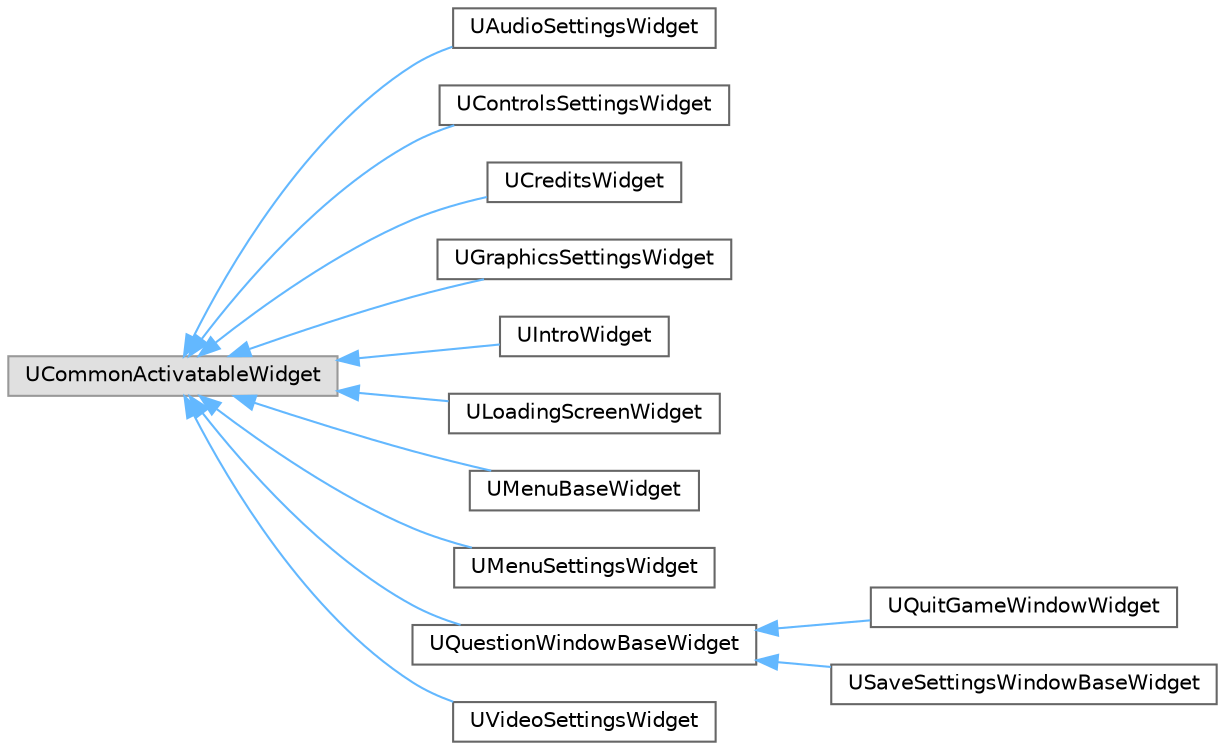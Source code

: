 digraph "Graphical Class Hierarchy"
{
 // LATEX_PDF_SIZE
  bgcolor="transparent";
  edge [fontname=Helvetica,fontsize=10,labelfontname=Helvetica,labelfontsize=10];
  node [fontname=Helvetica,fontsize=10,shape=box,height=0.2,width=0.4];
  rankdir="LR";
  Node0 [label="UCommonActivatableWidget",height=0.2,width=0.4,color="grey60", fillcolor="#E0E0E0", style="filled",tooltip=" "];
  Node0 -> Node1 [dir="back",color="steelblue1",style="solid"];
  Node1 [label="UAudioSettingsWidget",height=0.2,width=0.4,color="grey40", fillcolor="white", style="filled",URL="$class_u_audio_settings_widget.html",tooltip="Audio setting param widget."];
  Node0 -> Node2 [dir="back",color="steelblue1",style="solid"];
  Node2 [label="UControlsSettingsWidget",height=0.2,width=0.4,color="grey40", fillcolor="white", style="filled",URL="$class_u_controls_settings_widget.html",tooltip="Input setting param widget."];
  Node0 -> Node3 [dir="back",color="steelblue1",style="solid"];
  Node3 [label="UCreditsWidget",height=0.2,width=0.4,color="grey40", fillcolor="white", style="filled",URL="$class_u_credits_widget.html",tooltip="Credits widget."];
  Node0 -> Node4 [dir="back",color="steelblue1",style="solid"];
  Node4 [label="UGraphicsSettingsWidget",height=0.2,width=0.4,color="grey40", fillcolor="white", style="filled",URL="$class_u_graphics_settings_widget.html",tooltip="Game graphics settings widget."];
  Node0 -> Node5 [dir="back",color="steelblue1",style="solid"];
  Node5 [label="UIntroWidget",height=0.2,width=0.4,color="grey40", fillcolor="white", style="filled",URL="$class_u_intro_widget.html",tooltip="Intro screen widget."];
  Node0 -> Node6 [dir="back",color="steelblue1",style="solid"];
  Node6 [label="ULoadingScreenWidget",height=0.2,width=0.4,color="grey40", fillcolor="white", style="filled",URL="$class_u_loading_screen_widget.html",tooltip="Loading screen widget."];
  Node0 -> Node7 [dir="back",color="steelblue1",style="solid"];
  Node7 [label="UMenuBaseWidget",height=0.2,width=0.4,color="grey40", fillcolor="white", style="filled",URL="$class_u_menu_base_widget.html",tooltip="Menu widget."];
  Node0 -> Node8 [dir="back",color="steelblue1",style="solid"];
  Node8 [label="UMenuSettingsWidget",height=0.2,width=0.4,color="grey40", fillcolor="white", style="filled",URL="$class_u_menu_settings_widget.html",tooltip="Menu settings widget."];
  Node0 -> Node9 [dir="back",color="steelblue1",style="solid"];
  Node9 [label="UQuestionWindowBaseWidget",height=0.2,width=0.4,color="grey40", fillcolor="white", style="filled",URL="$class_u_question_window_base_widget.html",tooltip="Message widget."];
  Node9 -> Node10 [dir="back",color="steelblue1",style="solid"];
  Node10 [label="UQuitGameWindowWidget",height=0.2,width=0.4,color="grey40", fillcolor="white", style="filled",URL="$class_u_quit_game_window_widget.html",tooltip="Quit game message widget."];
  Node9 -> Node11 [dir="back",color="steelblue1",style="solid"];
  Node11 [label="USaveSettingsWindowBaseWidget",height=0.2,width=0.4,color="grey40", fillcolor="white", style="filled",URL="$class_u_save_settings_window_base_widget.html",tooltip="Save settings message widget."];
  Node0 -> Node12 [dir="back",color="steelblue1",style="solid"];
  Node12 [label="UVideoSettingsWidget",height=0.2,width=0.4,color="grey40", fillcolor="white", style="filled",URL="$class_u_video_settings_widget.html",tooltip="Game video settings widget."];
}
